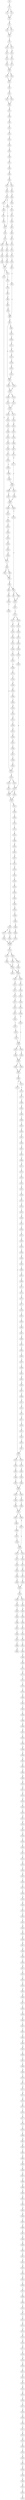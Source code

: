 strict digraph  {
	S0 -> S1 [ label = T ];
	S1 -> S2 [ label = G ];
	S1 -> S3 [ label = T ];
	S2 -> S4 [ label = G ];
	S3 -> S4 [ label = G ];
	S4 -> S5 [ label = A ];
	S5 -> S6 [ label = G ];
	S5 -> S7 [ label = A ];
	S6 -> S8 [ label = G ];
	S7 -> S8 [ label = G ];
	S8 -> S9 [ label = C ];
	S9 -> S10 [ label = G ];
	S9 -> S11 [ label = T ];
	S10 -> S12 [ label = G ];
	S11 -> S13 [ label = A ];
	S12 -> S14 [ label = C ];
	S13 -> S15 [ label = G ];
	S14 -> S16 [ label = A ];
	S15 -> S17 [ label = C ];
	S16 -> S18 [ label = C ];
	S17 -> S18 [ label = C ];
	S18 -> S19 [ label = G ];
	S18 -> S20 [ label = A ];
	S19 -> S21 [ label = T ];
	S20 -> S21 [ label = T ];
	S21 -> S22 [ label = G ];
	S22 -> S23 [ label = A ];
	S23 -> S24 [ label = T ];
	S23 -> S25 [ label = C ];
	S24 -> S26 [ label = C ];
	S25 -> S26 [ label = C ];
	S26 -> S27 [ label = A ];
	S27 -> S28 [ label = G ];
	S28 -> S30 [ label = G ];
	S30 -> S31 [ label = C ];
	S31 -> S32 [ label = T ];
	S32 -> S33 [ label = G ];
	S33 -> S34 [ label = C ];
	S34 -> S35 [ label = C ];
	S35 -> S36 [ label = C ];
	S36 -> S37 [ label = T ];
	S37 -> S38 [ label = C ];
	S38 -> S39 [ label = A ];
	S39 -> S40 [ label = A ];
	S40 -> S41 [ label = C ];
	S40 -> S42 [ label = G ];
	S41 -> S43 [ label = A ];
	S42 -> S44 [ label = G ];
	S43 -> S45 [ label = C ];
	S44 -> S46 [ label = A ];
	S45 -> S47 [ label = A ];
	S45 -> S48 [ label = T ];
	S46 -> S49 [ label = G ];
	S47 -> S50 [ label = T ];
	S48 -> S51 [ label = A ];
	S49 -> S52 [ label = G ];
	S50 -> S53 [ label = T ];
	S51 -> S54 [ label = A ];
	S52 -> S55 [ label = A ];
	S53 -> S56 [ label = G ];
	S54 -> S57 [ label = G ];
	S55 -> S58 [ label = G ];
	S56 -> S51 [ label = A ];
	S57 -> S59 [ label = C ];
	S57 -> S60 [ label = A ];
	S58 -> S61 [ label = G ];
	S59 -> S62 [ label = A ];
	S60 -> S63 [ label = C ];
	S61 -> S64 [ label = G ];
	S62 -> S65 [ label = G ];
	S63 -> S66 [ label = C ];
	S64 -> S67 [ label = A ];
	S65 -> S68 [ label = T ];
	S66 -> S69 [ label = A ];
	S67 -> S70 [ label = G ];
	S68 -> S71 [ label = T ];
	S69 -> S71 [ label = T ];
	S70 -> S72 [ label = C ];
	S71 -> S73 [ label = A ];
	S71 -> S74 [ label = G ];
	S72 -> S75 [ label = G ];
	S73 -> S76 [ label = T ];
	S74 -> S77 [ label = C ];
	S75 -> S78 [ label = C ];
	S76 -> S79 [ label = C ];
	S77 -> S80 [ label = C ];
	S78 -> S81 [ label = A ];
	S79 -> S82 [ label = T ];
	S80 -> S83 [ label = A ];
	S80 -> S84 [ label = T ];
	S81 -> S85 [ label = C ];
	S82 -> S86 [ label = G ];
	S83 -> S87 [ label = G ];
	S84 -> S87 [ label = G ];
	S85 -> S88 [ label = C ];
	S86 -> S89 [ label = A ];
	S87 -> S90 [ label = A ];
	S88 -> S91 [ label = A ];
	S89 -> S92 [ label = A ];
	S90 -> S93 [ label = C ];
	S90 -> S94 [ label = G ];
	S91 -> S95 [ label = G ];
	S91 -> S96 [ label = G ];
	S92 -> S88 [ label = C ];
	S93 -> S97 [ label = A ];
	S93 -> S98 [ label = G ];
	S94 -> S99 [ label = A ];
	S95 -> S100 [ label = G ];
	S95 -> S101 [ label = A ];
	S96 -> S102 [ label = A ];
	S97 -> S103 [ label = A ];
	S98 -> S103 [ label = A ];
	S99 -> S104 [ label = A ];
	S100 -> S105 [ label = G ];
	S101 -> S105 [ label = G ];
	S102 -> S106 [ label = G ];
	S103 -> S107 [ label = T ];
	S104 -> S108 [ label = T ];
	S105 -> S109 [ label = C ];
	S105 -> S110 [ label = G ];
	S106 -> S111 [ label = G ];
	S107 -> S112 [ label = A ];
	S108 -> S113 [ label = A ];
	S109 -> S114 [ label = C ];
	S110 -> S115 [ label = T ];
	S111 -> S116 [ label = A ];
	S112 -> S117 [ label = A ];
	S112 -> S118 [ label = C ];
	S113 -> S119 [ label = A ];
	S114 -> S120 [ label = T ];
	S115 -> S120 [ label = T ];
	S116 -> S121 [ label = A ];
	S117 -> S122 [ label = G ];
	S118 -> S123 [ label = A ];
	S119 -> S124 [ label = G ];
	S119 -> S125 [ label = C ];
	S120 -> S126 [ label = G ];
	S120 -> S127 [ label = C ];
	S121 -> S128 [ label = G ];
	S122 -> S129 [ label = G ];
	S123 -> S130 [ label = T ];
	S124 -> S131 [ label = G ];
	S125 -> S132 [ label = C ];
	S126 -> S133 [ label = G ];
	S127 -> S134 [ label = G ];
	S128 -> S135 [ label = A ];
	S129 -> S136 [ label = G ];
	S130 -> S137 [ label = C ];
	S131 -> S138 [ label = G ];
	S131 -> S139 [ label = A ];
	S132 -> S138 [ label = G ];
	S133 -> S140 [ label = A ];
	S134 -> S141 [ label = A ];
	S135 -> S142 [ label = G ];
	S136 -> S143 [ label = G ];
	S137 -> S144 [ label = A ];
	S138 -> S145 [ label = G ];
	S139 -> S145 [ label = G ];
	S140 -> S146 [ label = T ];
	S141 -> S147 [ label = G ];
	S142 -> S95 [ label = G ];
	S143 -> S148 [ label = T ];
	S144 -> S149 [ label = G ];
	S145 -> S150 [ label = A ];
	S145 -> S151 [ label = A ];
	S146 -> S152 [ label = G ];
	S147 -> S153 [ label = C ];
	S148 -> S154 [ label = T ];
	S149 -> S155 [ label = C ];
	S150 -> S156 [ label = T ];
	S150 -> S157 [ label = G ];
	S151 -> S158 [ label = G ];
	S152 -> S159 [ label = C ];
	S153 -> S160 [ label = C ];
	S154 -> S161 [ label = G ];
	S155 -> S162 [ label = T ];
	S156 -> S163 [ label = G ];
	S157 -> S164 [ label = A ];
	S158 -> S165 [ label = C ];
	S159 -> S166 [ label = T ];
	S160 -> S167 [ label = A ];
	S161 -> S168 [ label = G ];
	S162 -> S131 [ label = G ];
	S163 -> S169 [ label = G ];
	S164 -> S169 [ label = G ];
	S165 -> S170 [ label = C ];
	S166 -> S171 [ label = T ];
	S167 -> S172 [ label = A ];
	S168 -> S173 [ label = C ];
	S169 -> S174 [ label = A ];
	S170 -> S175 [ label = C ];
	S171 -> S176 [ label = T ];
	S172 -> S177 [ label = A ];
	S173 -> S178 [ label = T ];
	S174 -> S179 [ label = C ];
	S174 -> S180 [ label = G ];
	S175 -> S181 [ label = C ];
	S176 -> S182 [ label = G ];
	S177 -> S183 [ label = C ];
	S178 -> S184 [ label = G ];
	S179 -> S185 [ label = T ];
	S180 -> S186 [ label = C ];
	S180 -> S187 [ label = G ];
	S181 -> S188 [ label = A ];
	S182 -> S189 [ label = G ];
	S183 -> S190 [ label = A ];
	S183 -> S191 [ label = C ];
	S184 -> S192 [ label = A ];
	S185 -> S193 [ label = T ];
	S186 -> S193 [ label = T ];
	S187 -> S194 [ label = A ];
	S188 -> S195 [ label = A ];
	S189 -> S196 [ label = C ];
	S190 -> S197 [ label = G ];
	S191 -> S198 [ label = A ];
	S192 -> S199 [ label = C ];
	S193 -> S200 [ label = A ];
	S193 -> S201 [ label = C ];
	S194 -> S200 [ label = A ];
	S195 -> S202 [ label = G ];
	S196 -> S183 [ label = C ];
	S197 -> S203 [ label = C ];
	S198 -> S203 [ label = C ];
	S199 -> S204 [ label = A ];
	S200 -> S205 [ label = G ];
	S200 -> S206 [ label = G ];
	S202 -> S207 [ label = A ];
	S203 -> S208 [ label = A ];
	S203 -> S209 [ label = A ];
	S204 -> S210 [ label = A ];
	S205 -> S211 [ label = G ];
	S206 -> S212 [ label = A ];
	S207 -> S213 [ label = G ];
	S208 -> S214 [ label = A ];
	S209 -> S215 [ label = C ];
	S210 -> S216 [ label = G ];
	S211 -> S217 [ label = C ];
	S212 -> S218 [ label = C ];
	S213 -> S219 [ label = A ];
	S214 -> S220 [ label = A ];
	S215 -> S93 [ label = C ];
	S216 -> S221 [ label = A ];
	S217 -> S222 [ label = G ];
	S218 -> S223 [ label = C ];
	S219 -> S224 [ label = T ];
	S220 -> S225 [ label = G ];
	S221 -> S226 [ label = T ];
	S222 -> S227 [ label = G ];
	S223 -> S228 [ label = T ];
	S224 -> S229 [ label = C ];
	S225 -> S230 [ label = G ];
	S226 -> S231 [ label = G ];
	S227 -> S232 [ label = G ];
	S228 -> S233 [ label = C ];
	S229 -> S234 [ label = C ];
	S230 -> S235 [ label = A ];
	S231 -> S236 [ label = G ];
	S232 -> S237 [ label = G ];
	S233 -> S238 [ label = G ];
	S234 -> S239 [ label = C ];
	S235 -> S240 [ label = A ];
	S236 -> S241 [ label = A ];
	S237 -> S242 [ label = G ];
	S238 -> S243 [ label = A ];
	S239 -> S244 [ label = T ];
	S240 -> S245 [ label = A ];
	S241 -> S246 [ label = C ];
	S242 -> S247 [ label = C ];
	S243 -> S248 [ label = C ];
	S244 -> S249 [ label = C ];
	S245 -> S250 [ label = A ];
	S246 -> S251 [ label = C ];
	S247 -> S252 [ label = C ];
	S248 -> S253 [ label = G ];
	S248 -> S254 [ label = C ];
	S249 -> S255 [ label = A ];
	S250 -> S77 [ label = C ];
	S251 -> S256 [ label = C ];
	S252 -> S257 [ label = C ];
	S253 -> S258 [ label = T ];
	S254 -> S259 [ label = A ];
	S255 -> S260 [ label = C ];
	S256 -> S261 [ label = C ];
	S257 -> S248 [ label = C ];
	S258 -> S262 [ label = G ];
	S259 -> S262 [ label = G ];
	S260 -> S263 [ label = C ];
	S261 -> S113 [ label = A ];
	S262 -> S264 [ label = A ];
	S262 -> S265 [ label = C ];
	S263 -> S266 [ label = G ];
	S264 -> S267 [ label = A ];
	S265 -> S267 [ label = A ];
	S266 -> S268 [ label = A ];
	S267 -> S269 [ label = G ];
	S268 -> S270 [ label = T ];
	S269 -> S271 [ label = A ];
	S269 -> S272 [ label = C ];
	S270 -> S169 [ label = G ];
	S271 -> S273 [ label = C ];
	S272 -> S274 [ label = C ];
	S273 -> S275 [ label = C ];
	S273 -> S276 [ label = T ];
	S274 -> S277 [ label = A ];
	S275 -> S278 [ label = C ];
	S276 -> S279 [ label = G ];
	S277 -> S280 [ label = A ];
	S278 -> S281 [ label = C ];
	S279 -> S282 [ label = A ];
	S280 -> S283 [ label = A ];
	S281 -> S284 [ label = T ];
	S282 -> S285 [ label = A ];
	S283 -> S286 [ label = T ];
	S284 -> S287 [ label = C ];
	S285 -> S288 [ label = G ];
	S286 -> S289 [ label = T ];
	S287 -> S290 [ label = C ];
	S288 -> S290 [ label = C ];
	S289 -> S291 [ label = T ];
	S290 -> S292 [ label = T ];
	S290 -> S293 [ label = A ];
	S291 -> S294 [ label = G ];
	S292 -> S295 [ label = G ];
	S293 -> S296 [ label = A ];
	S294 -> S297 [ label = G ];
	S295 -> S298 [ label = G ];
	S296 -> S299 [ label = C ];
	S297 -> S300 [ label = C ];
	S298 -> S301 [ label = C ];
	S299 -> S301 [ label = C ];
	S300 -> S302 [ label = G ];
	S301 -> S303 [ label = C ];
	S301 -> S304 [ label = A ];
	S302 -> S305 [ label = G ];
	S303 -> S306 [ label = C ];
	S304 -> S307 [ label = A ];
	S305 -> S308 [ label = A ];
	S306 -> S309 [ label = G ];
	S307 -> S310 [ label = C ];
	S308 -> S311 [ label = A ];
	S309 -> S312 [ label = T ];
	S310 -> S313 [ label = C ];
	S310 -> S314 [ label = G ];
	S311 -> S315 [ label = C ];
	S312 -> S316 [ label = C ];
	S313 -> S317 [ label = C ];
	S314 -> S318 [ label = A ];
	S315 -> S319 [ label = T ];
	S316 -> S310 [ label = C ];
	S317 -> S320 [ label = C ];
	S318 -> S321 [ label = T ];
	S319 -> S322 [ label = C ];
	S320 -> S323 [ label = G ];
	S321 -> S324 [ label = A ];
	S322 -> S325 [ label = A ];
	S323 -> S326 [ label = A ];
	S324 -> S327 [ label = C ];
	S325 -> S328 [ label = C ];
	S326 -> S329 [ label = G ];
	S327 -> S330 [ label = C ];
	S328 -> S331 [ label = A ];
	S329 -> S332 [ label = C ];
	S330 -> S332 [ label = C ];
	S331 -> S333 [ label = A ];
	S332 -> S334 [ label = C ];
	S333 -> S335 [ label = T ];
	S334 -> S336 [ label = C ];
	S334 -> S337 [ label = A ];
	S335 -> S338 [ label = A ];
	S336 -> S339 [ label = A ];
	S337 -> S340 [ label = G ];
	S338 -> S341 [ label = T ];
	S339 -> S342 [ label = T ];
	S340 -> S343 [ label = A ];
	S341 -> S344 [ label = C ];
	S342 -> S345 [ label = C ];
	S343 -> S346 [ label = T ];
	S344 -> S347 [ label = T ];
	S345 -> S348 [ label = G ];
	S346 -> S349 [ label = C ];
	S347 -> S350 [ label = G ];
	S348 -> S351 [ label = G ];
	S349 -> S352 [ label = C ];
	S350 -> S353 [ label = A ];
	S351 -> S354 [ label = C ];
	S352 -> S355 [ label = T ];
	S353 -> S356 [ label = G ];
	S354 -> S357 [ label = A ];
	S355 -> S358 [ label = C ];
	S356 -> S359 [ label = A ];
	S357 -> S360 [ label = C ];
	S358 -> S361 [ label = T ];
	S359 -> S362 [ label = A ];
	S360 -> S363 [ label = A ];
	S361 -> S364 [ label = G ];
	S362 -> S365 [ label = C ];
	S364 -> S366 [ label = G ];
	S365 -> S367 [ label = G ];
	S366 -> S368 [ label = A ];
	S367 -> S369 [ label = A ];
	S368 -> S370 [ label = C ];
	S369 -> S371 [ label = A ];
	S370 -> S372 [ label = A ];
	S371 -> S373 [ label = A ];
	S372 -> S374 [ label = T ];
	S373 -> S375 [ label = G ];
	S374 -> S376 [ label = T ];
	S375 -> S377 [ label = T ];
	S376 -> S378 [ label = C ];
	S377 -> S379 [ label = C ];
	S378 -> S380 [ label = A ];
	S379 -> S381 [ label = C ];
	S380 -> S382 [ label = T ];
	S381 -> S383 [ label = T ];
	S382 -> S384 [ label = T ];
	S383 -> S385 [ label = C ];
	S384 -> S386 [ label = C ];
	S385 -> S387 [ label = C ];
	S386 -> S388 [ label = T ];
	S387 -> S389 [ label = A ];
	S388 -> S390 [ label = A ];
	S389 -> S391 [ label = G ];
	S390 -> S392 [ label = A ];
	S391 -> S393 [ label = A ];
	S392 -> S394 [ label = C ];
	S393 -> S395 [ label = C ];
	S394 -> S396 [ label = C ];
	S395 -> S397 [ label = G ];
	S396 -> S398 [ label = A ];
	S397 -> S399 [ label = T ];
	S398 -> S400 [ label = G ];
	S399 -> S401 [ label = G ];
	S400 -> S402 [ label = G ];
	S401 -> S403 [ label = A ];
	S402 -> S404 [ label = A ];
	S403 -> S405 [ label = A ];
	S404 -> S406 [ label = G ];
	S405 -> S407 [ label = G ];
	S406 -> S408 [ label = A ];
	S407 -> S409 [ label = G ];
	S408 -> S410 [ label = A ];
	S409 -> S411 [ label = A ];
	S410 -> S412 [ label = A ];
	S411 -> S413 [ label = G ];
	S412 -> S414 [ label = G ];
	S413 -> S415 [ label = C ];
	S414 -> S416 [ label = A ];
	S415 -> S417 [ label = A ];
	S416 -> S418 [ label = T ];
	S417 -> S419 [ label = T ];
	S418 -> S420 [ label = C ];
	S419 -> S421 [ label = C ];
	S420 -> S422 [ label = A ];
	S421 -> S423 [ label = T ];
	S422 -> S424 [ label = A ];
	S423 -> S425 [ label = T ];
	S424 -> S426 [ label = A ];
	S425 -> S427 [ label = C ];
	S426 -> S428 [ label = A ];
	S427 -> S273 [ label = C ];
	S428 -> S429 [ label = C ];
	S429 -> S430 [ label = C ];
	S430 -> S431 [ label = T ];
	S431 -> S432 [ label = C ];
	S432 -> S433 [ label = G ];
	S433 -> S434 [ label = C ];
	S434 -> S435 [ label = A ];
	S435 -> S436 [ label = T ];
	S436 -> S437 [ label = C ];
	S437 -> S438 [ label = C ];
	S438 -> S439 [ label = G ];
	S439 -> S440 [ label = A ];
	S440 -> S441 [ label = T ];
	S441 -> S442 [ label = G ];
	S442 -> S443 [ label = C ];
	S443 -> S444 [ label = A ];
	S444 -> S445 [ label = A ];
	S445 -> S446 [ label = A ];
	S446 -> S447 [ label = A ];
	S447 -> S448 [ label = A ];
	S448 -> S449 [ label = A ];
	S449 -> S450 [ label = C ];
	S450 -> S451 [ label = A ];
	S451 -> S452 [ label = C ];
	S452 -> S453 [ label = T ];
	S453 -> S454 [ label = G ];
	S454 -> S455 [ label = A ];
	S455 -> S456 [ label = A ];
	S456 -> S457 [ label = C ];
	S457 -> S458 [ label = C ];
	S458 -> S459 [ label = C ];
	S459 -> S460 [ label = G ];
	S460 -> S461 [ label = C ];
	S461 -> S462 [ label = T ];
	S462 -> S463 [ label = G ];
	S463 -> S464 [ label = A ];
	S464 -> S465 [ label = A ];
	S465 -> S466 [ label = C ];
	S466 -> S467 [ label = C ];
	S467 -> S468 [ label = C ];
	S468 -> S469 [ label = G ];
	S469 -> S470 [ label = T ];
	S470 -> S471 [ label = A ];
	S471 -> S472 [ label = G ];
	S472 -> S473 [ label = A ];
	S473 -> S474 [ label = A ];
	S474 -> S475 [ label = A ];
	S475 -> S476 [ label = T ];
	S476 -> S477 [ label = T ];
	S477 -> S478 [ label = C ];
	S478 -> S479 [ label = T ];
	S479 -> S480 [ label = C ];
	S480 -> S481 [ label = A ];
	S481 -> S482 [ label = A ];
	S482 -> S483 [ label = T ];
	S483 -> S484 [ label = G ];
	S484 -> S485 [ label = A ];
	S485 -> S486 [ label = T ];
	S486 -> S487 [ label = A ];
	S487 -> S488 [ label = A ];
	S488 -> S489 [ label = A ];
	S489 -> S490 [ label = A ];
	S490 -> S491 [ label = G ];
	S491 -> S492 [ label = G ];
	S492 -> S493 [ label = G ];
	S493 -> S494 [ label = A ];
	S494 -> S495 [ label = T ];
	S495 -> S496 [ label = A ];
	S496 -> S497 [ label = C ];
	S497 -> S498 [ label = A ];
	S498 -> S499 [ label = A ];
	S499 -> S500 [ label = C ];
	S500 -> S501 [ label = C ];
	S501 -> S502 [ label = G ];
	S502 -> S503 [ label = A ];
	S503 -> S504 [ label = A ];
	S504 -> S505 [ label = G ];
	S505 -> S506 [ label = C ];
	S506 -> S507 [ label = T ];
	S507 -> S508 [ label = T ];
	S508 -> S509 [ label = C ];
	S509 -> S510 [ label = C ];
	S510 -> S511 [ label = A ];
	S511 -> S512 [ label = T ];
	S512 -> S513 [ label = A ];
	S513 -> S514 [ label = G ];
	S514 -> S515 [ label = A ];
	S515 -> S516 [ label = A ];
	S516 -> S517 [ label = A ];
	S517 -> S518 [ label = T ];
	S518 -> S519 [ label = A ];
	S519 -> S520 [ label = A ];
	S520 -> S521 [ label = C ];
	S521 -> S522 [ label = A ];
	S522 -> S523 [ label = A ];
	S523 -> S524 [ label = A ];
	S524 -> S525 [ label = A ];
	S525 -> S526 [ label = C ];
	S526 -> S527 [ label = C ];
	S527 -> S528 [ label = A ];
	S528 -> S529 [ label = G ];
	S529 -> S530 [ label = T ];
	S530 -> S531 [ label = C ];
	S531 -> S532 [ label = G ];
	S532 -> S533 [ label = A ];
	S533 -> S534 [ label = C ];
	S534 -> S535 [ label = C ];
	S535 -> S536 [ label = C ];
	S536 -> S537 [ label = C ];
	S537 -> S538 [ label = G ];
	S538 -> S539 [ label = T ];
	S539 -> S540 [ label = C ];
	S540 -> S541 [ label = A ];
	S541 -> S542 [ label = T ];
	S542 -> S543 [ label = C ];
}

